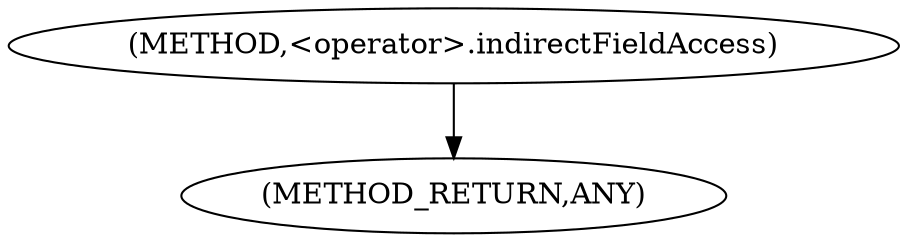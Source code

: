digraph "&lt;operator&gt;.indirectFieldAccess" {  
"111669149711" [label = <(METHOD,&lt;operator&gt;.indirectFieldAccess)> ]
"128849018895" [label = <(METHOD_RETURN,ANY)> ]
  "111669149711" -> "128849018895" 
}
